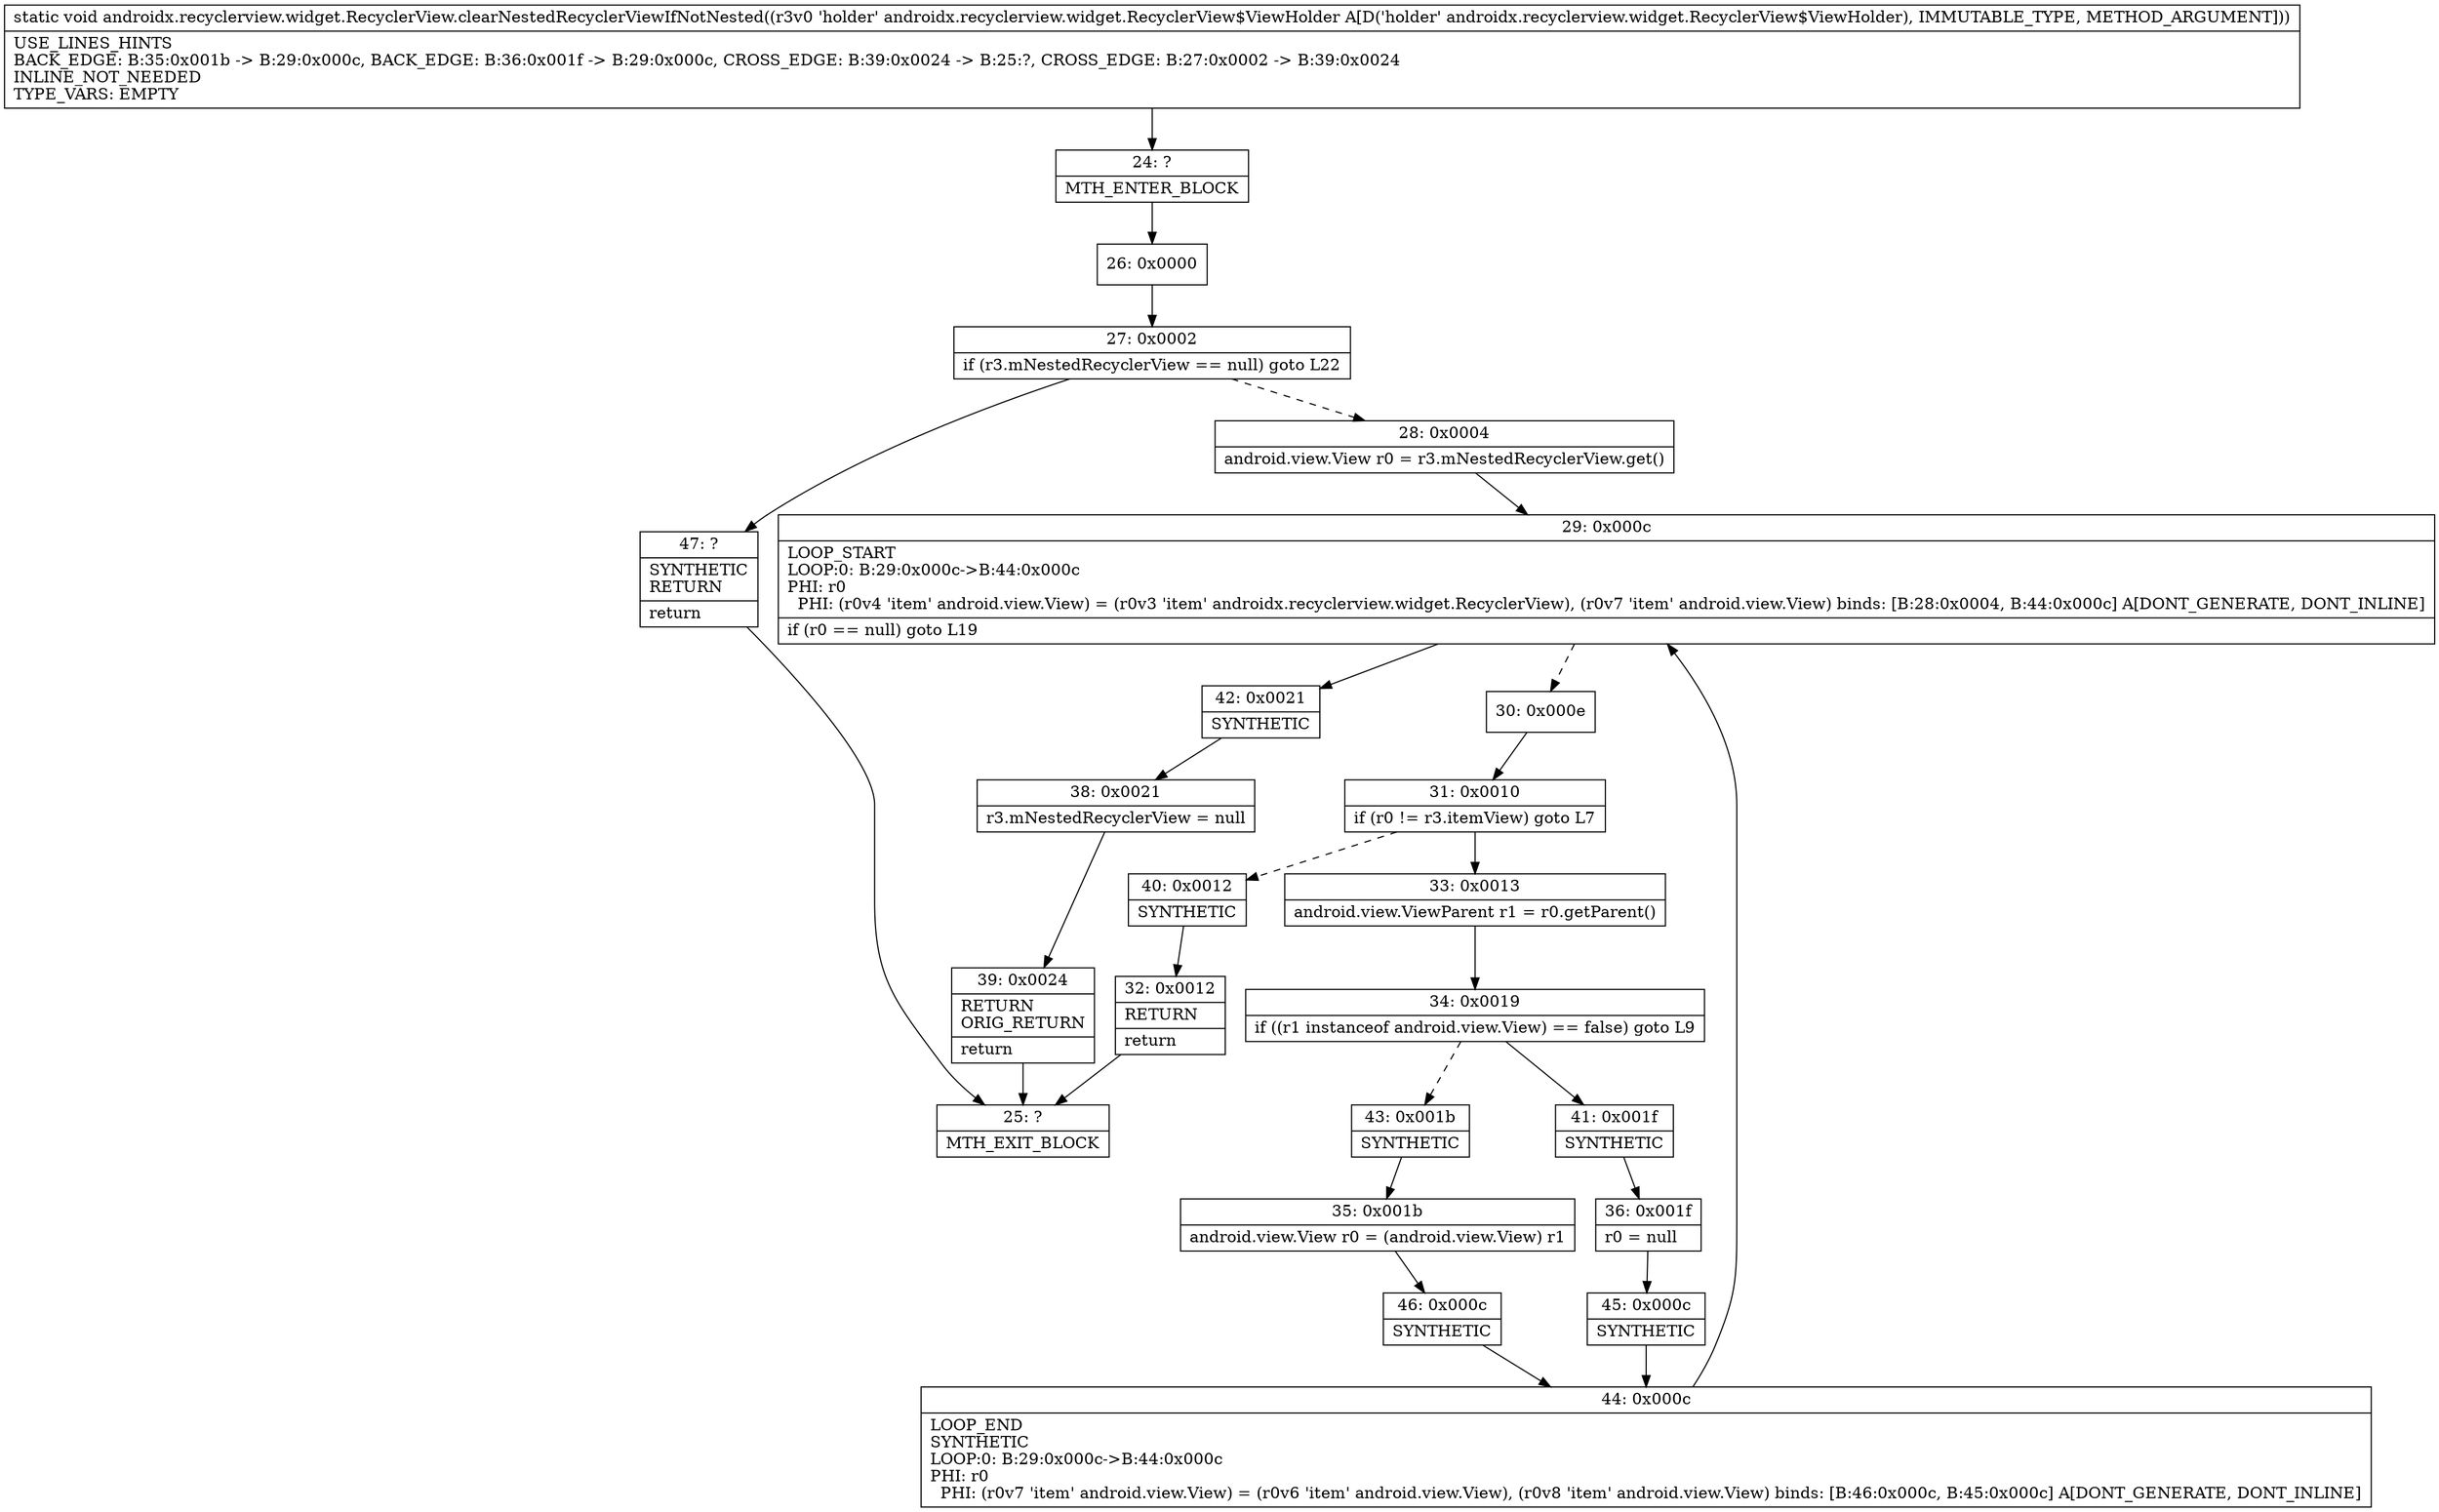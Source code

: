 digraph "CFG forandroidx.recyclerview.widget.RecyclerView.clearNestedRecyclerViewIfNotNested(Landroidx\/recyclerview\/widget\/RecyclerView$ViewHolder;)V" {
Node_24 [shape=record,label="{24\:\ ?|MTH_ENTER_BLOCK\l}"];
Node_26 [shape=record,label="{26\:\ 0x0000}"];
Node_27 [shape=record,label="{27\:\ 0x0002|if (r3.mNestedRecyclerView == null) goto L22\l}"];
Node_28 [shape=record,label="{28\:\ 0x0004|android.view.View r0 = r3.mNestedRecyclerView.get()\l}"];
Node_29 [shape=record,label="{29\:\ 0x000c|LOOP_START\lLOOP:0: B:29:0x000c\-\>B:44:0x000c\lPHI: r0 \l  PHI: (r0v4 'item' android.view.View) = (r0v3 'item' androidx.recyclerview.widget.RecyclerView), (r0v7 'item' android.view.View) binds: [B:28:0x0004, B:44:0x000c] A[DONT_GENERATE, DONT_INLINE]\l|if (r0 == null) goto L19\l}"];
Node_30 [shape=record,label="{30\:\ 0x000e}"];
Node_31 [shape=record,label="{31\:\ 0x0010|if (r0 != r3.itemView) goto L7\l}"];
Node_33 [shape=record,label="{33\:\ 0x0013|android.view.ViewParent r1 = r0.getParent()\l}"];
Node_34 [shape=record,label="{34\:\ 0x0019|if ((r1 instanceof android.view.View) == false) goto L9\l}"];
Node_41 [shape=record,label="{41\:\ 0x001f|SYNTHETIC\l}"];
Node_36 [shape=record,label="{36\:\ 0x001f|r0 = null\l}"];
Node_45 [shape=record,label="{45\:\ 0x000c|SYNTHETIC\l}"];
Node_44 [shape=record,label="{44\:\ 0x000c|LOOP_END\lSYNTHETIC\lLOOP:0: B:29:0x000c\-\>B:44:0x000c\lPHI: r0 \l  PHI: (r0v7 'item' android.view.View) = (r0v6 'item' android.view.View), (r0v8 'item' android.view.View) binds: [B:46:0x000c, B:45:0x000c] A[DONT_GENERATE, DONT_INLINE]\l}"];
Node_43 [shape=record,label="{43\:\ 0x001b|SYNTHETIC\l}"];
Node_35 [shape=record,label="{35\:\ 0x001b|android.view.View r0 = (android.view.View) r1\l}"];
Node_46 [shape=record,label="{46\:\ 0x000c|SYNTHETIC\l}"];
Node_40 [shape=record,label="{40\:\ 0x0012|SYNTHETIC\l}"];
Node_32 [shape=record,label="{32\:\ 0x0012|RETURN\l|return\l}"];
Node_25 [shape=record,label="{25\:\ ?|MTH_EXIT_BLOCK\l}"];
Node_42 [shape=record,label="{42\:\ 0x0021|SYNTHETIC\l}"];
Node_38 [shape=record,label="{38\:\ 0x0021|r3.mNestedRecyclerView = null\l}"];
Node_39 [shape=record,label="{39\:\ 0x0024|RETURN\lORIG_RETURN\l|return\l}"];
Node_47 [shape=record,label="{47\:\ ?|SYNTHETIC\lRETURN\l|return\l}"];
MethodNode[shape=record,label="{static void androidx.recyclerview.widget.RecyclerView.clearNestedRecyclerViewIfNotNested((r3v0 'holder' androidx.recyclerview.widget.RecyclerView$ViewHolder A[D('holder' androidx.recyclerview.widget.RecyclerView$ViewHolder), IMMUTABLE_TYPE, METHOD_ARGUMENT]))  | USE_LINES_HINTS\lBACK_EDGE: B:35:0x001b \-\> B:29:0x000c, BACK_EDGE: B:36:0x001f \-\> B:29:0x000c, CROSS_EDGE: B:39:0x0024 \-\> B:25:?, CROSS_EDGE: B:27:0x0002 \-\> B:39:0x0024\lINLINE_NOT_NEEDED\lTYPE_VARS: EMPTY\l}"];
MethodNode -> Node_24;Node_24 -> Node_26;
Node_26 -> Node_27;
Node_27 -> Node_28[style=dashed];
Node_27 -> Node_47;
Node_28 -> Node_29;
Node_29 -> Node_30[style=dashed];
Node_29 -> Node_42;
Node_30 -> Node_31;
Node_31 -> Node_33;
Node_31 -> Node_40[style=dashed];
Node_33 -> Node_34;
Node_34 -> Node_41;
Node_34 -> Node_43[style=dashed];
Node_41 -> Node_36;
Node_36 -> Node_45;
Node_45 -> Node_44;
Node_44 -> Node_29;
Node_43 -> Node_35;
Node_35 -> Node_46;
Node_46 -> Node_44;
Node_40 -> Node_32;
Node_32 -> Node_25;
Node_42 -> Node_38;
Node_38 -> Node_39;
Node_39 -> Node_25;
Node_47 -> Node_25;
}

